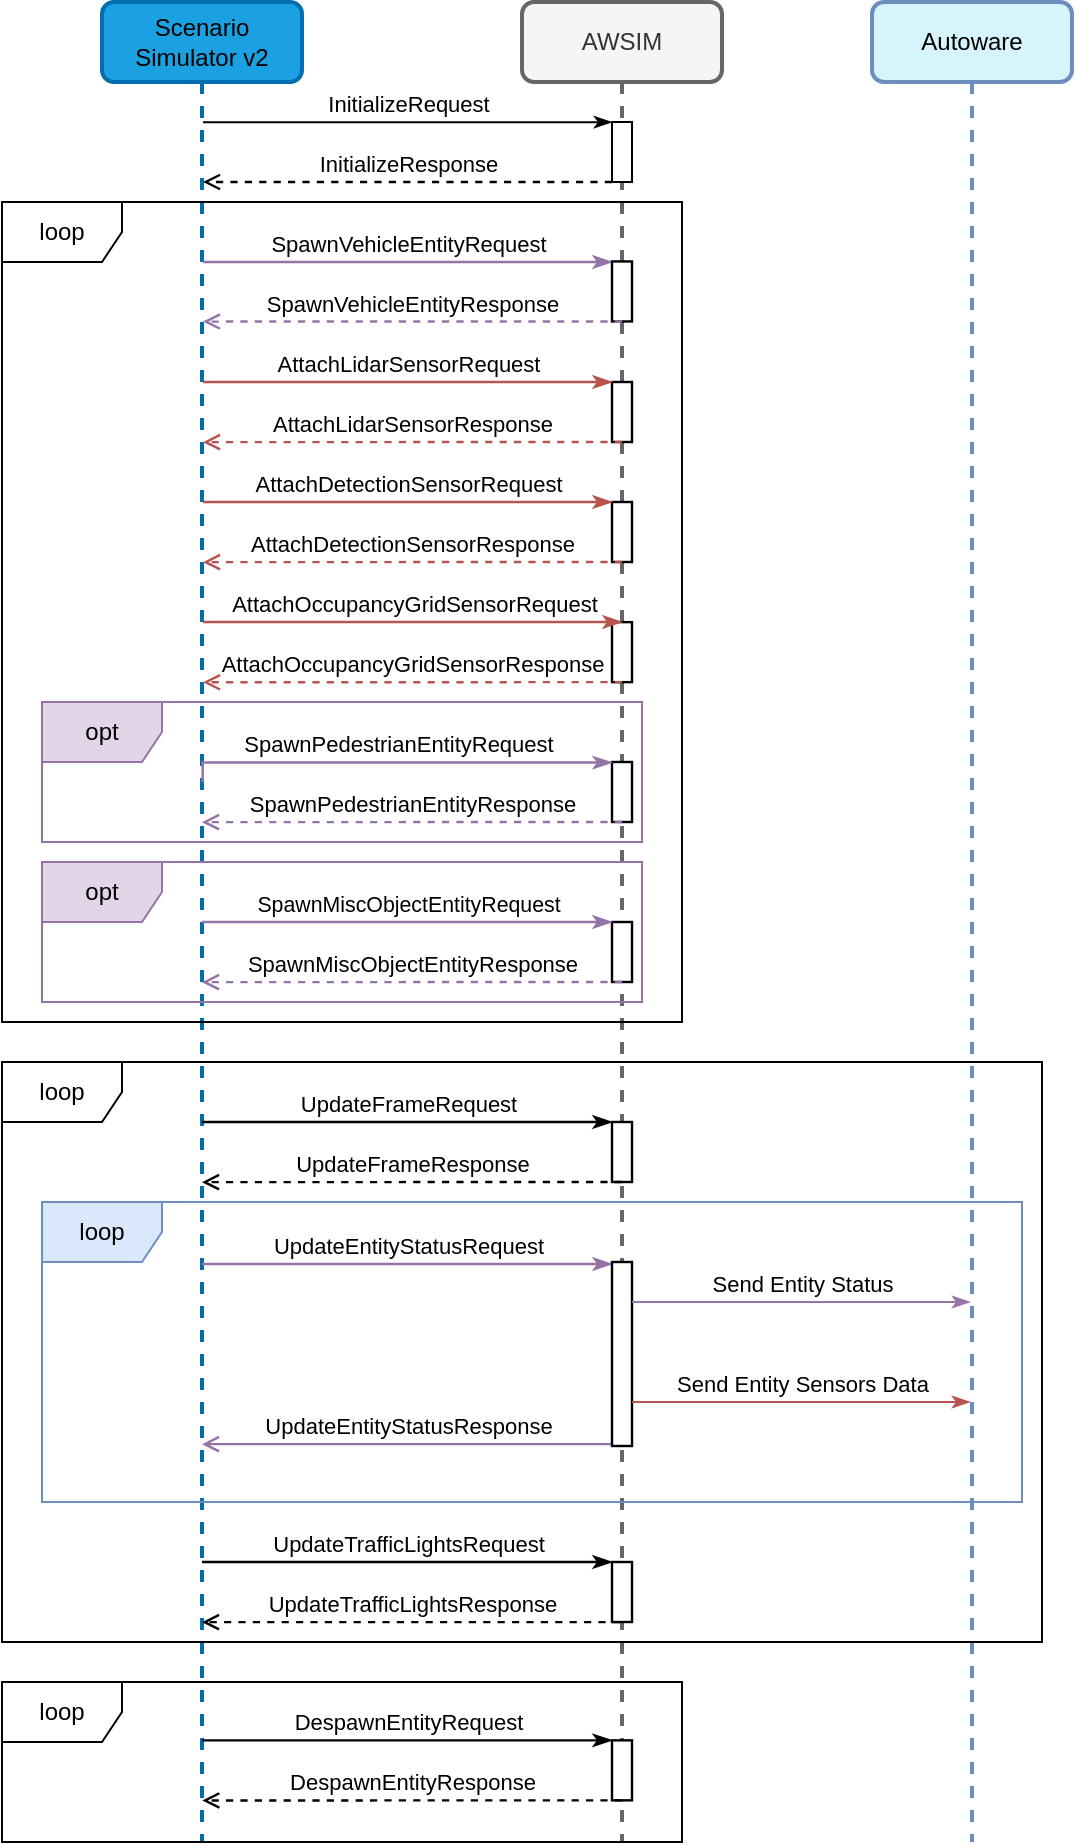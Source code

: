 <mxfile version="21.5.0" type="device">
  <diagram name="Page-1" id="2YBvvXClWsGukQMizWep">
    <mxGraphModel dx="1391" dy="2171" grid="1" gridSize="10" guides="1" tooltips="1" connect="1" arrows="1" fold="1" page="1" pageScale="1" pageWidth="850" pageHeight="1100" math="0" shadow="0">
      <root>
        <mxCell id="0" />
        <mxCell id="1" parent="0" />
        <mxCell id="aM9ryv3xv72pqoxQDRHE-1" value="Scenario Simulator v2" style="shape=umlLifeline;perimeter=lifelinePerimeter;whiteSpace=wrap;html=1;container=0;dropTarget=0;collapsible=0;recursiveResize=0;outlineConnect=0;portConstraint=eastwest;newEdgeStyle={&quot;edgeStyle&quot;:&quot;elbowEdgeStyle&quot;,&quot;elbow&quot;:&quot;vertical&quot;,&quot;curved&quot;:0,&quot;rounded&quot;:0};rounded=1;strokeWidth=2;fillColor=#1ba1e2;strokeColor=#006EAF;fontColor=#000000;" parent="1" vertex="1">
          <mxGeometry x="40" y="-20" width="100" height="920" as="geometry" />
        </mxCell>
        <mxCell id="aM9ryv3xv72pqoxQDRHE-5" value="AWSIM" style="shape=umlLifeline;perimeter=lifelinePerimeter;whiteSpace=wrap;html=1;container=0;dropTarget=0;collapsible=0;recursiveResize=0;outlineConnect=0;portConstraint=eastwest;newEdgeStyle={&quot;edgeStyle&quot;:&quot;elbowEdgeStyle&quot;,&quot;elbow&quot;:&quot;vertical&quot;,&quot;curved&quot;:0,&quot;rounded&quot;:0};rounded=1;movable=1;resizable=1;rotatable=1;deletable=1;editable=1;locked=0;connectable=1;strokeWidth=2;perimeterSpacing=1;fillColor=#f5f5f5;strokeColor=#666666;fontColor=#333333;" parent="1" vertex="1">
          <mxGeometry x="250" y="-20" width="100" height="920" as="geometry" />
        </mxCell>
        <mxCell id="aM9ryv3xv72pqoxQDRHE-6" value="" style="html=1;points=[];perimeter=orthogonalPerimeter;outlineConnect=0;targetShapes=umlLifeline;portConstraint=eastwest;newEdgeStyle={&quot;edgeStyle&quot;:&quot;elbowEdgeStyle&quot;,&quot;elbow&quot;:&quot;vertical&quot;,&quot;curved&quot;:0,&quot;rounded&quot;:0};" parent="aM9ryv3xv72pqoxQDRHE-5" vertex="1">
          <mxGeometry x="45" y="60" width="10" height="30" as="geometry" />
        </mxCell>
        <mxCell id="EQ3Dm5uXD2tHN3N2Dx7K-4" value="SpawnVehicleEntityRequest" style="html=1;verticalAlign=bottom;endArrow=classicThin;edgeStyle=elbowEdgeStyle;elbow=vertical;curved=0;rounded=0;endFill=1;fillColor=#e1d5e7;strokeColor=#9673a6;strokeWidth=1.2;" edge="1" parent="aM9ryv3xv72pqoxQDRHE-5" source="aM9ryv3xv72pqoxQDRHE-1">
          <mxGeometry relative="1" as="geometry">
            <mxPoint x="-129.66" y="140" as="sourcePoint" />
            <Array as="points">
              <mxPoint x="-110" y="130" />
            </Array>
            <mxPoint x="45" y="130" as="targetPoint" />
          </mxGeometry>
        </mxCell>
        <mxCell id="EQ3Dm5uXD2tHN3N2Dx7K-3" value="" style="html=1;points=[];perimeter=orthogonalPerimeter;outlineConnect=0;targetShapes=umlLifeline;portConstraint=eastwest;newEdgeStyle={&quot;edgeStyle&quot;:&quot;elbowEdgeStyle&quot;,&quot;elbow&quot;:&quot;vertical&quot;,&quot;curved&quot;:0,&quot;rounded&quot;:0};strokeWidth=1.2;" vertex="1" parent="aM9ryv3xv72pqoxQDRHE-5">
          <mxGeometry x="45" y="129.72" width="10" height="30" as="geometry" />
        </mxCell>
        <mxCell id="EQ3Dm5uXD2tHN3N2Dx7K-5" value="SpawnVehicleEntityResponse" style="html=1;verticalAlign=bottom;endArrow=open;edgeStyle=elbowEdgeStyle;elbow=vertical;curved=0;rounded=0;dashed=1;fillColor=#e1d5e7;strokeColor=#9673a6;strokeWidth=1.2;endFill=0;" edge="1" parent="aM9ryv3xv72pqoxQDRHE-5" target="aM9ryv3xv72pqoxQDRHE-1">
          <mxGeometry relative="1" as="geometry">
            <mxPoint x="50" y="159.72" as="sourcePoint" />
            <Array as="points">
              <mxPoint x="-10" y="159.79" />
            </Array>
            <mxPoint x="-130.176" y="159.79" as="targetPoint" />
          </mxGeometry>
        </mxCell>
        <mxCell id="EQ3Dm5uXD2tHN3N2Dx7K-9" value="" style="html=1;points=[];perimeter=orthogonalPerimeter;outlineConnect=0;targetShapes=umlLifeline;portConstraint=eastwest;newEdgeStyle={&quot;edgeStyle&quot;:&quot;elbowEdgeStyle&quot;,&quot;elbow&quot;:&quot;vertical&quot;,&quot;curved&quot;:0,&quot;rounded&quot;:0};strokeWidth=1.2;" vertex="1" parent="aM9ryv3xv72pqoxQDRHE-5">
          <mxGeometry x="45" y="190" width="10" height="30" as="geometry" />
        </mxCell>
        <mxCell id="EQ3Dm5uXD2tHN3N2Dx7K-11" value="AttachLidarSensorResponse" style="html=1;verticalAlign=bottom;endArrow=open;edgeStyle=elbowEdgeStyle;elbow=vertical;curved=0;rounded=0;dashed=1;fillColor=#f8cecc;strokeColor=#b85450;strokeWidth=1.2;endFill=0;" edge="1" parent="aM9ryv3xv72pqoxQDRHE-5" target="aM9ryv3xv72pqoxQDRHE-1">
          <mxGeometry relative="1" as="geometry">
            <mxPoint x="50" y="220" as="sourcePoint" />
            <Array as="points">
              <mxPoint x="-10" y="220.07" />
            </Array>
            <mxPoint x="-130.176" y="220.07" as="targetPoint" />
          </mxGeometry>
        </mxCell>
        <mxCell id="EQ3Dm5uXD2tHN3N2Dx7K-12" value="" style="html=1;points=[];perimeter=orthogonalPerimeter;outlineConnect=0;targetShapes=umlLifeline;portConstraint=eastwest;newEdgeStyle={&quot;edgeStyle&quot;:&quot;elbowEdgeStyle&quot;,&quot;elbow&quot;:&quot;vertical&quot;,&quot;curved&quot;:0,&quot;rounded&quot;:0};strokeWidth=1.2;" vertex="1" parent="aM9ryv3xv72pqoxQDRHE-5">
          <mxGeometry x="45" y="250" width="10" height="30" as="geometry" />
        </mxCell>
        <mxCell id="EQ3Dm5uXD2tHN3N2Dx7K-13" value="AttachDetectionSensorResponse" style="html=1;verticalAlign=bottom;endArrow=open;edgeStyle=elbowEdgeStyle;elbow=vertical;curved=0;rounded=0;dashed=1;fillColor=#f8cecc;strokeColor=#b85450;strokeWidth=1.2;endFill=0;" edge="1" parent="aM9ryv3xv72pqoxQDRHE-5" target="aM9ryv3xv72pqoxQDRHE-1">
          <mxGeometry relative="1" as="geometry">
            <mxPoint x="50" y="280" as="sourcePoint" />
            <Array as="points">
              <mxPoint x="-10" y="280.07" />
            </Array>
            <mxPoint x="-130" y="280" as="targetPoint" />
          </mxGeometry>
        </mxCell>
        <mxCell id="EQ3Dm5uXD2tHN3N2Dx7K-74" value="" style="html=1;points=[];perimeter=orthogonalPerimeter;outlineConnect=0;targetShapes=umlLifeline;portConstraint=eastwest;newEdgeStyle={&quot;edgeStyle&quot;:&quot;elbowEdgeStyle&quot;,&quot;elbow&quot;:&quot;vertical&quot;,&quot;curved&quot;:0,&quot;rounded&quot;:0};strokeWidth=1.2;" vertex="1" parent="aM9ryv3xv72pqoxQDRHE-5">
          <mxGeometry x="45" y="310.07" width="10" height="30" as="geometry" />
        </mxCell>
        <mxCell id="EQ3Dm5uXD2tHN3N2Dx7K-75" value="AttachOccupancyGridSensorResponse" style="html=1;verticalAlign=bottom;endArrow=open;edgeStyle=elbowEdgeStyle;elbow=vertical;curved=0;rounded=0;dashed=1;fillColor=#f8cecc;strokeColor=#b85450;strokeWidth=1.2;endFill=0;" edge="1" parent="aM9ryv3xv72pqoxQDRHE-5" target="aM9ryv3xv72pqoxQDRHE-1">
          <mxGeometry relative="1" as="geometry">
            <mxPoint x="50" y="340.07" as="sourcePoint" />
            <Array as="points">
              <mxPoint x="-10" y="340.14" />
            </Array>
            <mxPoint x="-130" y="340.07" as="targetPoint" />
          </mxGeometry>
        </mxCell>
        <mxCell id="EQ3Dm5uXD2tHN3N2Dx7K-30" value="" style="html=1;points=[];perimeter=orthogonalPerimeter;outlineConnect=0;targetShapes=umlLifeline;portConstraint=eastwest;newEdgeStyle={&quot;edgeStyle&quot;:&quot;elbowEdgeStyle&quot;,&quot;elbow&quot;:&quot;vertical&quot;,&quot;curved&quot;:0,&quot;rounded&quot;:0};strokeWidth=1.2;" vertex="1" parent="aM9ryv3xv72pqoxQDRHE-5">
          <mxGeometry x="45" y="380" width="10" height="30" as="geometry" />
        </mxCell>
        <mxCell id="EQ3Dm5uXD2tHN3N2Dx7K-32" value="" style="html=1;points=[];perimeter=orthogonalPerimeter;outlineConnect=0;targetShapes=umlLifeline;portConstraint=eastwest;newEdgeStyle={&quot;edgeStyle&quot;:&quot;elbowEdgeStyle&quot;,&quot;elbow&quot;:&quot;vertical&quot;,&quot;curved&quot;:0,&quot;rounded&quot;:0};strokeWidth=1.2;" vertex="1" parent="aM9ryv3xv72pqoxQDRHE-5">
          <mxGeometry x="45" y="460" width="10" height="30" as="geometry" />
        </mxCell>
        <mxCell id="EQ3Dm5uXD2tHN3N2Dx7K-40" value="" style="html=1;points=[];perimeter=orthogonalPerimeter;outlineConnect=0;targetShapes=umlLifeline;portConstraint=eastwest;newEdgeStyle={&quot;edgeStyle&quot;:&quot;elbowEdgeStyle&quot;,&quot;elbow&quot;:&quot;vertical&quot;,&quot;curved&quot;:0,&quot;rounded&quot;:0};strokeWidth=1.2;" vertex="1" parent="aM9ryv3xv72pqoxQDRHE-5">
          <mxGeometry x="45" y="560" width="10" height="30" as="geometry" />
        </mxCell>
        <mxCell id="EQ3Dm5uXD2tHN3N2Dx7K-68" value="" style="html=1;points=[];perimeter=orthogonalPerimeter;outlineConnect=0;targetShapes=umlLifeline;portConstraint=eastwest;newEdgeStyle={&quot;edgeStyle&quot;:&quot;elbowEdgeStyle&quot;,&quot;elbow&quot;:&quot;vertical&quot;,&quot;curved&quot;:0,&quot;rounded&quot;:0};strokeWidth=1.2;" vertex="1" parent="aM9ryv3xv72pqoxQDRHE-5">
          <mxGeometry x="45" y="780" width="10" height="30" as="geometry" />
        </mxCell>
        <mxCell id="EQ3Dm5uXD2tHN3N2Dx7K-64" value="" style="html=1;points=[];perimeter=orthogonalPerimeter;outlineConnect=0;targetShapes=umlLifeline;portConstraint=eastwest;newEdgeStyle={&quot;edgeStyle&quot;:&quot;elbowEdgeStyle&quot;,&quot;elbow&quot;:&quot;vertical&quot;,&quot;curved&quot;:0,&quot;rounded&quot;:0};strokeWidth=1.2;" vertex="1" parent="aM9ryv3xv72pqoxQDRHE-5">
          <mxGeometry x="45" y="869.17" width="10" height="30" as="geometry" />
        </mxCell>
        <mxCell id="EQ3Dm5uXD2tHN3N2Dx7K-65" value="DespawnEntityResponse" style="html=1;verticalAlign=bottom;endArrow=open;edgeStyle=elbowEdgeStyle;elbow=vertical;curved=0;rounded=0;dashed=1;strokeWidth=1.2;endFill=0;" edge="1" parent="aM9ryv3xv72pqoxQDRHE-5">
          <mxGeometry relative="1" as="geometry">
            <mxPoint x="50" y="899.17" as="sourcePoint" />
            <Array as="points">
              <mxPoint x="-10" y="899.24" />
            </Array>
            <mxPoint x="-159.833" y="899.24" as="targetPoint" />
          </mxGeometry>
        </mxCell>
        <mxCell id="EQ3Dm5uXD2tHN3N2Dx7K-18" value="opt" style="shape=umlFrame;whiteSpace=wrap;html=1;pointerEvents=0;fillColor=#e1d5e7;strokeColor=#9673a6;" vertex="1" parent="1">
          <mxGeometry x="10" y="330" width="300" height="70" as="geometry" />
        </mxCell>
        <mxCell id="EQ3Dm5uXD2tHN3N2Dx7K-37" value="loop" style="shape=umlFrame;whiteSpace=wrap;html=1;pointerEvents=0;" vertex="1" parent="1">
          <mxGeometry x="-10" y="80" width="340" height="410" as="geometry" />
        </mxCell>
        <mxCell id="EQ3Dm5uXD2tHN3N2Dx7K-38" value="opt" style="shape=umlFrame;whiteSpace=wrap;html=1;pointerEvents=0;fillColor=#e1d5e7;strokeColor=#9673a6;" vertex="1" parent="1">
          <mxGeometry x="10" y="410" width="300" height="70" as="geometry" />
        </mxCell>
        <mxCell id="EQ3Dm5uXD2tHN3N2Dx7K-44" value="UpdateEntityStatusResponse" style="html=1;verticalAlign=bottom;endArrow=open;edgeStyle=elbowEdgeStyle;elbow=vertical;curved=0;rounded=0;strokeWidth=1.2;endFill=0;fillColor=#e1d5e7;strokeColor=#9673a6;" edge="1" parent="1" source="EQ3Dm5uXD2tHN3N2Dx7K-43">
          <mxGeometry relative="1" as="geometry">
            <mxPoint x="290" y="701" as="sourcePoint" />
            <Array as="points">
              <mxPoint x="205" y="701.07" />
            </Array>
            <mxPoint x="90" y="701" as="targetPoint" />
          </mxGeometry>
        </mxCell>
        <mxCell id="EQ3Dm5uXD2tHN3N2Dx7K-60" value="Autoware" style="shape=umlLifeline;perimeter=lifelinePerimeter;whiteSpace=wrap;html=1;container=0;dropTarget=0;collapsible=0;recursiveResize=0;outlineConnect=0;portConstraint=eastwest;newEdgeStyle={&quot;edgeStyle&quot;:&quot;elbowEdgeStyle&quot;,&quot;elbow&quot;:&quot;vertical&quot;,&quot;curved&quot;:0,&quot;rounded&quot;:0};rounded=1;strokeWidth=2;fillColor=#d6f4fc;strokeColor=#6c8ebf;" vertex="1" parent="1">
          <mxGeometry x="425" y="-20" width="100" height="920" as="geometry" />
        </mxCell>
        <mxCell id="EQ3Dm5uXD2tHN3N2Dx7K-61" value="&lt;div&gt;loop&lt;/div&gt;" style="shape=umlFrame;whiteSpace=wrap;html=1;pointerEvents=0;" vertex="1" parent="1">
          <mxGeometry x="-10" y="510" width="520" height="290" as="geometry" />
        </mxCell>
        <mxCell id="EQ3Dm5uXD2tHN3N2Dx7K-62" value="&lt;div&gt;loop&lt;/div&gt;" style="shape=umlFrame;whiteSpace=wrap;html=1;pointerEvents=0;fillColor=#dae8fc;strokeColor=#6c8ebf;" vertex="1" parent="1">
          <mxGeometry x="10" y="580" width="490" height="150" as="geometry" />
        </mxCell>
        <mxCell id="EQ3Dm5uXD2tHN3N2Dx7K-66" value="&lt;div&gt;loop&lt;/div&gt;" style="shape=umlFrame;whiteSpace=wrap;html=1;pointerEvents=0;" vertex="1" parent="1">
          <mxGeometry x="-10" y="820" width="340" height="80" as="geometry" />
        </mxCell>
        <mxCell id="EQ3Dm5uXD2tHN3N2Dx7K-28" value="SpawnPedestrianEntityRequest" style="html=1;verticalAlign=bottom;endArrow=classicThin;edgeStyle=elbowEdgeStyle;elbow=vertical;curved=0;rounded=0;endFill=1;fillColor=#e1d5e7;strokeColor=#9673a6;strokeWidth=1.2;" edge="1" parent="1" target="EQ3Dm5uXD2tHN3N2Dx7K-30">
          <mxGeometry x="0.001" relative="1" as="geometry">
            <mxPoint x="90.34" y="370.28" as="sourcePoint" />
            <Array as="points">
              <mxPoint x="110" y="360.28" />
            </Array>
            <mxPoint x="265" y="360.28" as="targetPoint" />
            <mxPoint as="offset" />
          </mxGeometry>
        </mxCell>
        <mxCell id="EQ3Dm5uXD2tHN3N2Dx7K-29" value="&lt;meta charset=&quot;utf-8&quot;&gt;&lt;span id=&quot;docs-internal-guid-1382f3e9-7fff-35ba-dd3f-cf477cd33359&quot; style=&quot;font-size: 8pt; font-family: Arial; color: rgb(0, 0, 0); background-color: transparent; font-weight: 400; font-style: normal; font-variant: normal; text-decoration: none; vertical-align: baseline;&quot;&gt;SpawnMiscObjectEntityRequest&lt;/span&gt;" style="html=1;verticalAlign=bottom;endArrow=classicThin;edgeStyle=elbowEdgeStyle;elbow=vertical;curved=0;rounded=0;endFill=1;fillColor=#e1d5e7;strokeColor=#9673a6;strokeWidth=1.2;" edge="1" parent="1" target="EQ3Dm5uXD2tHN3N2Dx7K-32">
          <mxGeometry relative="1" as="geometry">
            <mxPoint x="90" y="440" as="sourcePoint" />
            <Array as="points">
              <mxPoint x="180" y="440" />
            </Array>
          </mxGeometry>
        </mxCell>
        <mxCell id="EQ3Dm5uXD2tHN3N2Dx7K-31" value="SpawnPedestrianEntityResponse" style="html=1;verticalAlign=bottom;endArrow=open;edgeStyle=elbowEdgeStyle;elbow=vertical;curved=0;rounded=0;dashed=1;fillColor=#e1d5e7;strokeColor=#9673a6;strokeWidth=1.2;endFill=0;" edge="1" parent="1" source="EQ3Dm5uXD2tHN3N2Dx7K-30">
          <mxGeometry relative="1" as="geometry">
            <mxPoint x="270" y="390" as="sourcePoint" />
            <Array as="points">
              <mxPoint x="210" y="390.07" />
            </Array>
            <mxPoint x="90" y="390.28" as="targetPoint" />
          </mxGeometry>
        </mxCell>
        <mxCell id="EQ3Dm5uXD2tHN3N2Dx7K-33" value="SpawnMiscObjectEntityResponse" style="html=1;verticalAlign=bottom;endArrow=open;edgeStyle=elbowEdgeStyle;elbow=vertical;curved=0;rounded=0;dashed=1;fillColor=#e1d5e7;strokeColor=#9673a6;strokeWidth=1.2;endFill=0;" edge="1" parent="1" source="EQ3Dm5uXD2tHN3N2Dx7K-32">
          <mxGeometry relative="1" as="geometry">
            <mxPoint x="270" y="470" as="sourcePoint" />
            <Array as="points">
              <mxPoint x="210" y="470.07" />
            </Array>
            <mxPoint x="90" y="470" as="targetPoint" />
          </mxGeometry>
        </mxCell>
        <mxCell id="EQ3Dm5uXD2tHN3N2Dx7K-39" value="UpdateFrameRequest" style="html=1;verticalAlign=bottom;endArrow=classicThin;edgeStyle=elbowEdgeStyle;elbow=vertical;curved=0;rounded=0;endFill=1;strokeWidth=1.2;" edge="1" parent="1" target="EQ3Dm5uXD2tHN3N2Dx7K-40">
          <mxGeometry relative="1" as="geometry">
            <mxPoint x="90" y="540" as="sourcePoint" />
            <Array as="points">
              <mxPoint x="180" y="540" />
            </Array>
          </mxGeometry>
        </mxCell>
        <mxCell id="EQ3Dm5uXD2tHN3N2Dx7K-41" value="UpdateFrameResponse" style="html=1;verticalAlign=bottom;endArrow=open;edgeStyle=elbowEdgeStyle;elbow=vertical;curved=0;rounded=0;dashed=1;strokeWidth=1.2;endFill=0;" edge="1" parent="1" source="EQ3Dm5uXD2tHN3N2Dx7K-40">
          <mxGeometry relative="1" as="geometry">
            <mxPoint x="270" y="570" as="sourcePoint" />
            <Array as="points">
              <mxPoint x="210" y="570.07" />
            </Array>
            <mxPoint x="90" y="570" as="targetPoint" />
          </mxGeometry>
        </mxCell>
        <mxCell id="EQ3Dm5uXD2tHN3N2Dx7K-42" value="UpdateEntityStatusRequest" style="html=1;verticalAlign=bottom;endArrow=classicThin;edgeStyle=elbowEdgeStyle;elbow=vertical;curved=0;rounded=0;endFill=1;strokeWidth=1.2;fillColor=#e1d5e7;strokeColor=#9673a6;" edge="1" parent="1" target="EQ3Dm5uXD2tHN3N2Dx7K-43">
          <mxGeometry relative="1" as="geometry">
            <mxPoint x="90" y="611" as="sourcePoint" />
            <Array as="points">
              <mxPoint x="180" y="611" />
            </Array>
          </mxGeometry>
        </mxCell>
        <mxCell id="EQ3Dm5uXD2tHN3N2Dx7K-43" value="" style="html=1;points=[];perimeter=orthogonalPerimeter;outlineConnect=0;targetShapes=umlLifeline;portConstraint=eastwest;newEdgeStyle={&quot;edgeStyle&quot;:&quot;elbowEdgeStyle&quot;,&quot;elbow&quot;:&quot;vertical&quot;,&quot;curved&quot;:0,&quot;rounded&quot;:0};strokeWidth=1.2;" vertex="1" parent="1">
          <mxGeometry x="295" y="610" width="10" height="92" as="geometry" />
        </mxCell>
        <mxCell id="EQ3Dm5uXD2tHN3N2Dx7K-67" value="UpdateTrafficLightsRequest" style="html=1;verticalAlign=bottom;endArrow=classicThin;edgeStyle=elbowEdgeStyle;elbow=vertical;curved=0;rounded=0;endFill=1;strokeWidth=1.2;" edge="1" parent="1" target="EQ3Dm5uXD2tHN3N2Dx7K-68">
          <mxGeometry relative="1" as="geometry">
            <mxPoint x="90" y="760" as="sourcePoint" />
            <Array as="points">
              <mxPoint x="180" y="760" />
            </Array>
          </mxGeometry>
        </mxCell>
        <mxCell id="EQ3Dm5uXD2tHN3N2Dx7K-69" value="UpdateTrafficLightsResponse" style="html=1;verticalAlign=bottom;endArrow=open;edgeStyle=elbowEdgeStyle;elbow=vertical;curved=0;rounded=0;dashed=1;strokeWidth=1.2;endFill=0;" edge="1" parent="1" source="aM9ryv3xv72pqoxQDRHE-5">
          <mxGeometry relative="1" as="geometry">
            <mxPoint x="270" y="790" as="sourcePoint" />
            <Array as="points">
              <mxPoint x="210" y="790.07" />
            </Array>
            <mxPoint x="90" y="790" as="targetPoint" />
          </mxGeometry>
        </mxCell>
        <mxCell id="aM9ryv3xv72pqoxQDRHE-7" value="InitializeRequest" style="html=1;verticalAlign=bottom;endArrow=classicThin;edgeStyle=elbowEdgeStyle;elbow=vertical;curved=0;rounded=0;endFill=1;" parent="1" source="aM9ryv3xv72pqoxQDRHE-1" target="aM9ryv3xv72pqoxQDRHE-6" edge="1">
          <mxGeometry relative="1" as="geometry">
            <mxPoint x="99.81" y="40.07" as="sourcePoint" />
            <Array as="points">
              <mxPoint x="190" y="40.07" />
            </Array>
          </mxGeometry>
        </mxCell>
        <mxCell id="EQ3Dm5uXD2tHN3N2Dx7K-76" value="AttachOccupancyGridSensorRequest" style="html=1;verticalAlign=bottom;endArrow=classicThin;edgeStyle=elbowEdgeStyle;elbow=vertical;curved=0;rounded=0;endFill=1;fillColor=#f8cecc;strokeColor=#b85450;strokeWidth=1.2;" edge="1" parent="1" target="EQ3Dm5uXD2tHN3N2Dx7K-74" source="aM9ryv3xv72pqoxQDRHE-1">
          <mxGeometry relative="1" as="geometry">
            <mxPoint x="120" y="290" as="sourcePoint" />
            <Array as="points">
              <mxPoint x="218" y="290" />
            </Array>
          </mxGeometry>
        </mxCell>
        <mxCell id="EQ3Dm5uXD2tHN3N2Dx7K-14" value="AttachDetectionSensorRequest" style="html=1;verticalAlign=bottom;endArrow=classicThin;edgeStyle=elbowEdgeStyle;elbow=vertical;curved=0;rounded=0;endFill=1;fillColor=#f8cecc;strokeColor=#b85450;strokeWidth=1.2;" edge="1" parent="1" target="EQ3Dm5uXD2tHN3N2Dx7K-12" source="aM9ryv3xv72pqoxQDRHE-1">
          <mxGeometry relative="1" as="geometry">
            <mxPoint x="120" y="230" as="sourcePoint" />
            <Array as="points">
              <mxPoint x="220" y="230" />
            </Array>
          </mxGeometry>
        </mxCell>
        <mxCell id="EQ3Dm5uXD2tHN3N2Dx7K-10" value="AttachLidarSensorRequest" style="html=1;verticalAlign=bottom;endArrow=classicThin;edgeStyle=elbowEdgeStyle;elbow=vertical;curved=0;rounded=0;endFill=1;fillColor=#f8cecc;strokeColor=#b85450;strokeWidth=1.2;" edge="1" parent="1" target="EQ3Dm5uXD2tHN3N2Dx7K-9" source="aM9ryv3xv72pqoxQDRHE-1">
          <mxGeometry relative="1" as="geometry">
            <mxPoint x="119.824" y="170" as="sourcePoint" />
            <Array as="points">
              <mxPoint x="210" y="170" />
            </Array>
          </mxGeometry>
        </mxCell>
        <mxCell id="aM9ryv3xv72pqoxQDRHE-9" value="InitializeResponse" style="html=1;verticalAlign=bottom;endArrow=open;edgeStyle=elbowEdgeStyle;elbow=vertical;curved=0;rounded=0;dashed=1;strokeWidth=1.2;endFill=0;" parent="1" source="aM9ryv3xv72pqoxQDRHE-6" target="aM9ryv3xv72pqoxQDRHE-1" edge="1">
          <mxGeometry relative="1" as="geometry">
            <mxPoint x="280" y="70" as="sourcePoint" />
            <Array as="points">
              <mxPoint x="210" y="70" />
            </Array>
            <mxPoint x="119.81" y="70.07" as="targetPoint" />
          </mxGeometry>
        </mxCell>
        <mxCell id="EQ3Dm5uXD2tHN3N2Dx7K-63" value="DespawnEntityRequest" style="html=1;verticalAlign=bottom;endArrow=classicThin;edgeStyle=elbowEdgeStyle;elbow=vertical;curved=0;rounded=0;endFill=1;strokeWidth=1.2;" edge="1" parent="1" target="EQ3Dm5uXD2tHN3N2Dx7K-64">
          <mxGeometry relative="1" as="geometry">
            <mxPoint x="90.167" y="849.17" as="sourcePoint" />
            <Array as="points">
              <mxPoint x="210" y="849.17" />
            </Array>
          </mxGeometry>
        </mxCell>
        <mxCell id="EQ3Dm5uXD2tHN3N2Dx7K-80" value="Send Entity Status" style="html=1;verticalAlign=bottom;endArrow=classicThin;edgeStyle=elbowEdgeStyle;elbow=vertical;curved=0;rounded=0;endFill=1;fillColor=#e1d5e7;strokeColor=#9673a6;" edge="1" parent="1" source="EQ3Dm5uXD2tHN3N2Dx7K-43" target="EQ3Dm5uXD2tHN3N2Dx7K-60">
          <mxGeometry x="0.002" relative="1" as="geometry">
            <mxPoint x="323" y="610" as="sourcePoint" />
            <Array as="points">
              <mxPoint x="410" y="630" />
            </Array>
            <mxPoint x="450" y="610" as="targetPoint" />
            <mxPoint as="offset" />
          </mxGeometry>
        </mxCell>
        <mxCell id="EQ3Dm5uXD2tHN3N2Dx7K-82" value="Send Entity Sensors Data" style="html=1;verticalAlign=bottom;endArrow=classicThin;edgeStyle=elbowEdgeStyle;elbow=vertical;curved=0;rounded=0;endFill=1;fillColor=#f8cecc;strokeColor=#b85450;" edge="1" parent="1" source="EQ3Dm5uXD2tHN3N2Dx7K-43" target="EQ3Dm5uXD2tHN3N2Dx7K-60">
          <mxGeometry relative="1" as="geometry">
            <mxPoint x="305" y="640" as="sourcePoint" />
            <Array as="points">
              <mxPoint x="410" y="680" />
            </Array>
            <mxPoint x="450" y="640" as="targetPoint" />
          </mxGeometry>
        </mxCell>
      </root>
    </mxGraphModel>
  </diagram>
</mxfile>
